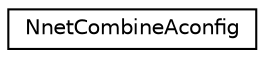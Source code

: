 digraph "Graphical Class Hierarchy"
{
  edge [fontname="Helvetica",fontsize="10",labelfontname="Helvetica",labelfontsize="10"];
  node [fontname="Helvetica",fontsize="10",shape=record];
  rankdir="LR";
  Node0 [label="NnetCombineAconfig",height=0.2,width=0.4,color="black", fillcolor="white", style="filled",URL="$structkaldi_1_1nnet2_1_1NnetCombineAconfig.html"];
}
